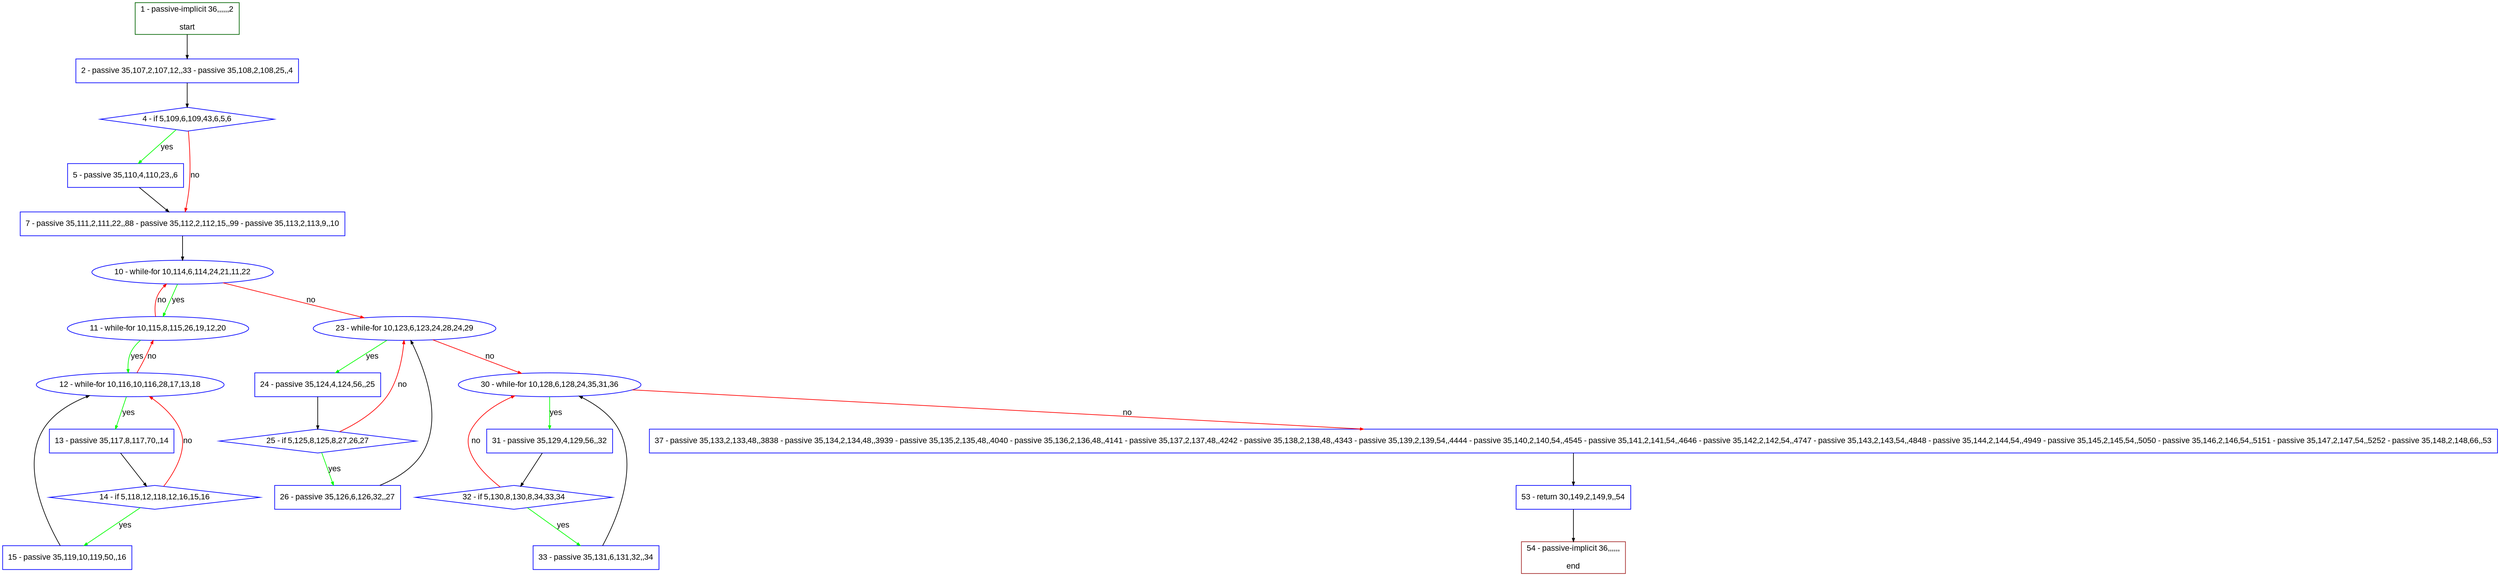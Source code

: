 digraph "" {
  graph [pack="true", label="", fontsize="12", packmode="clust", fontname="Arial", fillcolor="#FFFFCC", bgcolor="white", style="rounded,filled", compound="true"];
  node [node_initialized="no", label="", color="grey", fontsize="12", fillcolor="white", fontname="Arial", style="filled", shape="rectangle", compound="true", fixedsize="false"];
  edge [fontcolor="black", arrowhead="normal", arrowtail="none", arrowsize="0.5", ltail="", label="", color="black", fontsize="12", lhead="", fontname="Arial", dir="forward", compound="true"];
  __N1 [label="2 - passive 35,107,2,107,12,,33 - passive 35,108,2,108,25,,4", color="#0000ff", fillcolor="#ffffff", style="filled", shape="box"];
  __N2 [label="1 - passive-implicit 36,,,,,,2\n\nstart", color="#006400", fillcolor="#ffffff", style="filled", shape="box"];
  __N3 [label="4 - if 5,109,6,109,43,6,5,6", color="#0000ff", fillcolor="#ffffff", style="filled", shape="diamond"];
  __N4 [label="5 - passive 35,110,4,110,23,,6", color="#0000ff", fillcolor="#ffffff", style="filled", shape="box"];
  __N5 [label="7 - passive 35,111,2,111,22,,88 - passive 35,112,2,112,15,,99 - passive 35,113,2,113,9,,10", color="#0000ff", fillcolor="#ffffff", style="filled", shape="box"];
  __N6 [label="10 - while-for 10,114,6,114,24,21,11,22", color="#0000ff", fillcolor="#ffffff", style="filled", shape="oval"];
  __N7 [label="11 - while-for 10,115,8,115,26,19,12,20", color="#0000ff", fillcolor="#ffffff", style="filled", shape="oval"];
  __N8 [label="23 - while-for 10,123,6,123,24,28,24,29", color="#0000ff", fillcolor="#ffffff", style="filled", shape="oval"];
  __N9 [label="12 - while-for 10,116,10,116,28,17,13,18", color="#0000ff", fillcolor="#ffffff", style="filled", shape="oval"];
  __N10 [label="13 - passive 35,117,8,117,70,,14", color="#0000ff", fillcolor="#ffffff", style="filled", shape="box"];
  __N11 [label="14 - if 5,118,12,118,12,16,15,16", color="#0000ff", fillcolor="#ffffff", style="filled", shape="diamond"];
  __N12 [label="15 - passive 35,119,10,119,50,,16", color="#0000ff", fillcolor="#ffffff", style="filled", shape="box"];
  __N13 [label="24 - passive 35,124,4,124,56,,25", color="#0000ff", fillcolor="#ffffff", style="filled", shape="box"];
  __N14 [label="30 - while-for 10,128,6,128,24,35,31,36", color="#0000ff", fillcolor="#ffffff", style="filled", shape="oval"];
  __N15 [label="25 - if 5,125,8,125,8,27,26,27", color="#0000ff", fillcolor="#ffffff", style="filled", shape="diamond"];
  __N16 [label="26 - passive 35,126,6,126,32,,27", color="#0000ff", fillcolor="#ffffff", style="filled", shape="box"];
  __N17 [label="31 - passive 35,129,4,129,56,,32", color="#0000ff", fillcolor="#ffffff", style="filled", shape="box"];
  __N18 [label="37 - passive 35,133,2,133,48,,3838 - passive 35,134,2,134,48,,3939 - passive 35,135,2,135,48,,4040 - passive 35,136,2,136,48,,4141 - passive 35,137,2,137,48,,4242 - passive 35,138,2,138,48,,4343 - passive 35,139,2,139,54,,4444 - passive 35,140,2,140,54,,4545 - passive 35,141,2,141,54,,4646 - passive 35,142,2,142,54,,4747 - passive 35,143,2,143,54,,4848 - passive 35,144,2,144,54,,4949 - passive 35,145,2,145,54,,5050 - passive 35,146,2,146,54,,5151 - passive 35,147,2,147,54,,5252 - passive 35,148,2,148,66,,53", color="#0000ff", fillcolor="#ffffff", style="filled", shape="box"];
  __N19 [label="32 - if 5,130,8,130,8,34,33,34", color="#0000ff", fillcolor="#ffffff", style="filled", shape="diamond"];
  __N20 [label="33 - passive 35,131,6,131,32,,34", color="#0000ff", fillcolor="#ffffff", style="filled", shape="box"];
  __N21 [label="53 - return 30,149,2,149,9,,54", color="#0000ff", fillcolor="#ffffff", style="filled", shape="box"];
  __N22 [label="54 - passive-implicit 36,,,,,,\n\nend", color="#a52a2a", fillcolor="#ffffff", style="filled", shape="box"];
  __N2 -> __N1 [arrowhead="normal", arrowtail="none", color="#000000", label="", dir="forward"];
  __N1 -> __N3 [arrowhead="normal", arrowtail="none", color="#000000", label="", dir="forward"];
  __N3 -> __N4 [arrowhead="normal", arrowtail="none", color="#00ff00", label="yes", dir="forward"];
  __N3 -> __N5 [arrowhead="normal", arrowtail="none", color="#ff0000", label="no", dir="forward"];
  __N4 -> __N5 [arrowhead="normal", arrowtail="none", color="#000000", label="", dir="forward"];
  __N5 -> __N6 [arrowhead="normal", arrowtail="none", color="#000000", label="", dir="forward"];
  __N6 -> __N7 [arrowhead="normal", arrowtail="none", color="#00ff00", label="yes", dir="forward"];
  __N7 -> __N6 [arrowhead="normal", arrowtail="none", color="#ff0000", label="no", dir="forward"];
  __N6 -> __N8 [arrowhead="normal", arrowtail="none", color="#ff0000", label="no", dir="forward"];
  __N7 -> __N9 [arrowhead="normal", arrowtail="none", color="#00ff00", label="yes", dir="forward"];
  __N9 -> __N7 [arrowhead="normal", arrowtail="none", color="#ff0000", label="no", dir="forward"];
  __N9 -> __N10 [arrowhead="normal", arrowtail="none", color="#00ff00", label="yes", dir="forward"];
  __N10 -> __N11 [arrowhead="normal", arrowtail="none", color="#000000", label="", dir="forward"];
  __N11 -> __N9 [arrowhead="normal", arrowtail="none", color="#ff0000", label="no", dir="forward"];
  __N11 -> __N12 [arrowhead="normal", arrowtail="none", color="#00ff00", label="yes", dir="forward"];
  __N12 -> __N9 [arrowhead="normal", arrowtail="none", color="#000000", label="", dir="forward"];
  __N8 -> __N13 [arrowhead="normal", arrowtail="none", color="#00ff00", label="yes", dir="forward"];
  __N8 -> __N14 [arrowhead="normal", arrowtail="none", color="#ff0000", label="no", dir="forward"];
  __N13 -> __N15 [arrowhead="normal", arrowtail="none", color="#000000", label="", dir="forward"];
  __N15 -> __N8 [arrowhead="normal", arrowtail="none", color="#ff0000", label="no", dir="forward"];
  __N15 -> __N16 [arrowhead="normal", arrowtail="none", color="#00ff00", label="yes", dir="forward"];
  __N16 -> __N8 [arrowhead="normal", arrowtail="none", color="#000000", label="", dir="forward"];
  __N14 -> __N17 [arrowhead="normal", arrowtail="none", color="#00ff00", label="yes", dir="forward"];
  __N14 -> __N18 [arrowhead="normal", arrowtail="none", color="#ff0000", label="no", dir="forward"];
  __N17 -> __N19 [arrowhead="normal", arrowtail="none", color="#000000", label="", dir="forward"];
  __N19 -> __N14 [arrowhead="normal", arrowtail="none", color="#ff0000", label="no", dir="forward"];
  __N19 -> __N20 [arrowhead="normal", arrowtail="none", color="#00ff00", label="yes", dir="forward"];
  __N20 -> __N14 [arrowhead="normal", arrowtail="none", color="#000000", label="", dir="forward"];
  __N18 -> __N21 [arrowhead="normal", arrowtail="none", color="#000000", label="", dir="forward"];
  __N21 -> __N22 [arrowhead="normal", arrowtail="none", color="#000000", label="", dir="forward"];
}
